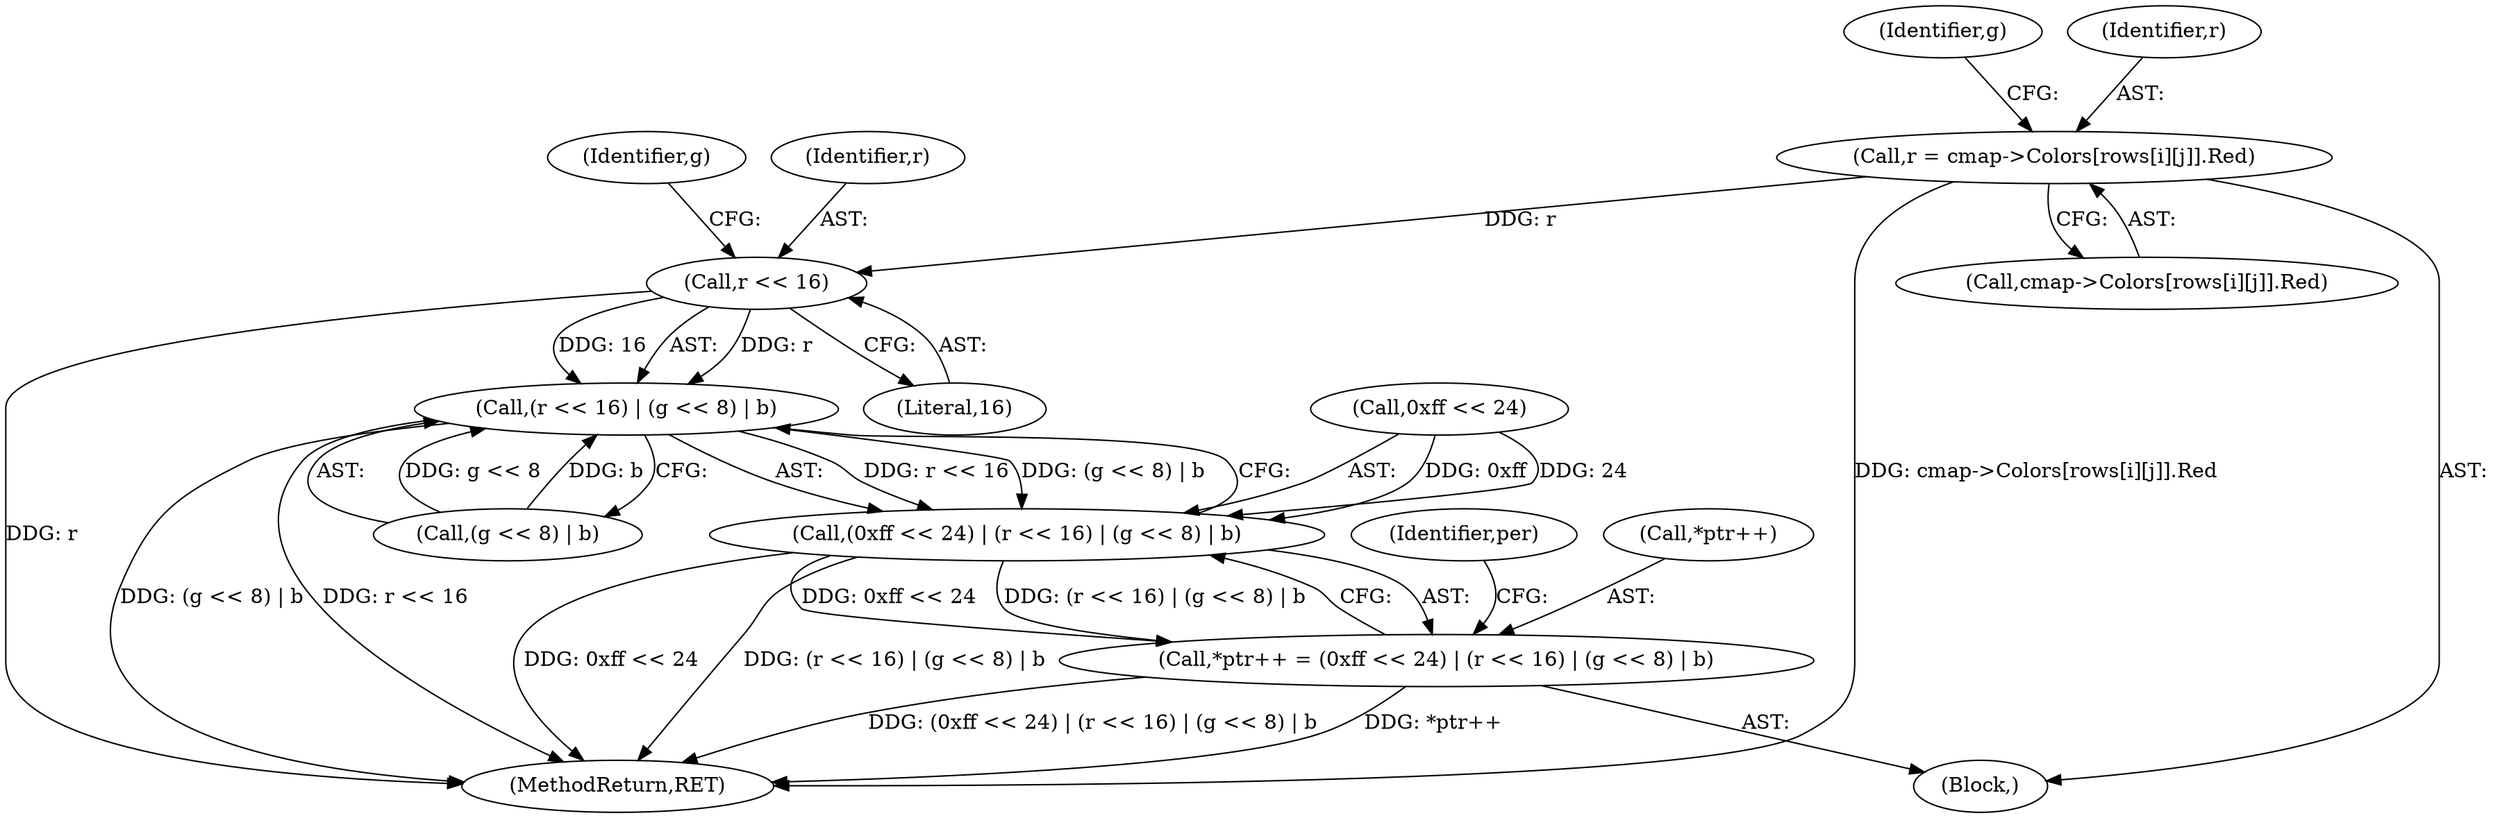 digraph "0_enlightment_37a96801663b7b4cd3fbe56cc0eb8b6a17e766a8@array" {
"1000612" [label="(Call,r = cmap->Colors[rows[i][j]].Red)"];
"1000660" [label="(Call,r << 16)"];
"1000659" [label="(Call,(r << 16) | (g << 8) | b)"];
"1000655" [label="(Call,(0xff << 24) | (r << 16) | (g << 8) | b)"];
"1000651" [label="(Call,*ptr++ = (0xff << 24) | (r << 16) | (g << 8) | b)"];
"1000652" [label="(Call,*ptr++)"];
"1000626" [label="(Identifier,g)"];
"1000661" [label="(Identifier,r)"];
"1000614" [label="(Call,cmap->Colors[rows[i][j]].Red)"];
"1000773" [label="(MethodReturn,RET)"];
"1000651" [label="(Call,*ptr++ = (0xff << 24) | (r << 16) | (g << 8) | b)"];
"1000611" [label="(Block,)"];
"1000665" [label="(Identifier,g)"];
"1000663" [label="(Call,(g << 8) | b)"];
"1000612" [label="(Call,r = cmap->Colors[rows[i][j]].Red)"];
"1000656" [label="(Call,0xff << 24)"];
"1000659" [label="(Call,(r << 16) | (g << 8) | b)"];
"1000669" [label="(Identifier,per)"];
"1000613" [label="(Identifier,r)"];
"1000662" [label="(Literal,16)"];
"1000655" [label="(Call,(0xff << 24) | (r << 16) | (g << 8) | b)"];
"1000660" [label="(Call,r << 16)"];
"1000612" -> "1000611"  [label="AST: "];
"1000612" -> "1000614"  [label="CFG: "];
"1000613" -> "1000612"  [label="AST: "];
"1000614" -> "1000612"  [label="AST: "];
"1000626" -> "1000612"  [label="CFG: "];
"1000612" -> "1000773"  [label="DDG: cmap->Colors[rows[i][j]].Red"];
"1000612" -> "1000660"  [label="DDG: r"];
"1000660" -> "1000659"  [label="AST: "];
"1000660" -> "1000662"  [label="CFG: "];
"1000661" -> "1000660"  [label="AST: "];
"1000662" -> "1000660"  [label="AST: "];
"1000665" -> "1000660"  [label="CFG: "];
"1000660" -> "1000773"  [label="DDG: r"];
"1000660" -> "1000659"  [label="DDG: r"];
"1000660" -> "1000659"  [label="DDG: 16"];
"1000659" -> "1000655"  [label="AST: "];
"1000659" -> "1000663"  [label="CFG: "];
"1000663" -> "1000659"  [label="AST: "];
"1000655" -> "1000659"  [label="CFG: "];
"1000659" -> "1000773"  [label="DDG: (g << 8) | b"];
"1000659" -> "1000773"  [label="DDG: r << 16"];
"1000659" -> "1000655"  [label="DDG: r << 16"];
"1000659" -> "1000655"  [label="DDG: (g << 8) | b"];
"1000663" -> "1000659"  [label="DDG: g << 8"];
"1000663" -> "1000659"  [label="DDG: b"];
"1000655" -> "1000651"  [label="AST: "];
"1000656" -> "1000655"  [label="AST: "];
"1000651" -> "1000655"  [label="CFG: "];
"1000655" -> "1000773"  [label="DDG: 0xff << 24"];
"1000655" -> "1000773"  [label="DDG: (r << 16) | (g << 8) | b"];
"1000655" -> "1000651"  [label="DDG: 0xff << 24"];
"1000655" -> "1000651"  [label="DDG: (r << 16) | (g << 8) | b"];
"1000656" -> "1000655"  [label="DDG: 0xff"];
"1000656" -> "1000655"  [label="DDG: 24"];
"1000651" -> "1000611"  [label="AST: "];
"1000652" -> "1000651"  [label="AST: "];
"1000669" -> "1000651"  [label="CFG: "];
"1000651" -> "1000773"  [label="DDG: (0xff << 24) | (r << 16) | (g << 8) | b"];
"1000651" -> "1000773"  [label="DDG: *ptr++"];
}
